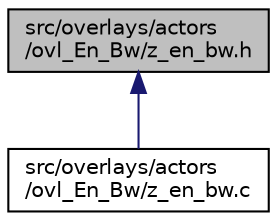 digraph "src/overlays/actors/ovl_En_Bw/z_en_bw.h"
{
 // LATEX_PDF_SIZE
  edge [fontname="Helvetica",fontsize="10",labelfontname="Helvetica",labelfontsize="10"];
  node [fontname="Helvetica",fontsize="10",shape=record];
  Node1 [label="src/overlays/actors\l/ovl_En_Bw/z_en_bw.h",height=0.2,width=0.4,color="black", fillcolor="grey75", style="filled", fontcolor="black",tooltip=" "];
  Node1 -> Node2 [dir="back",color="midnightblue",fontsize="10",style="solid",fontname="Helvetica"];
  Node2 [label="src/overlays/actors\l/ovl_En_Bw/z_en_bw.c",height=0.2,width=0.4,color="black", fillcolor="white", style="filled",URL="$d8/d7f/z__en__bw_8c.html",tooltip=" "];
}
